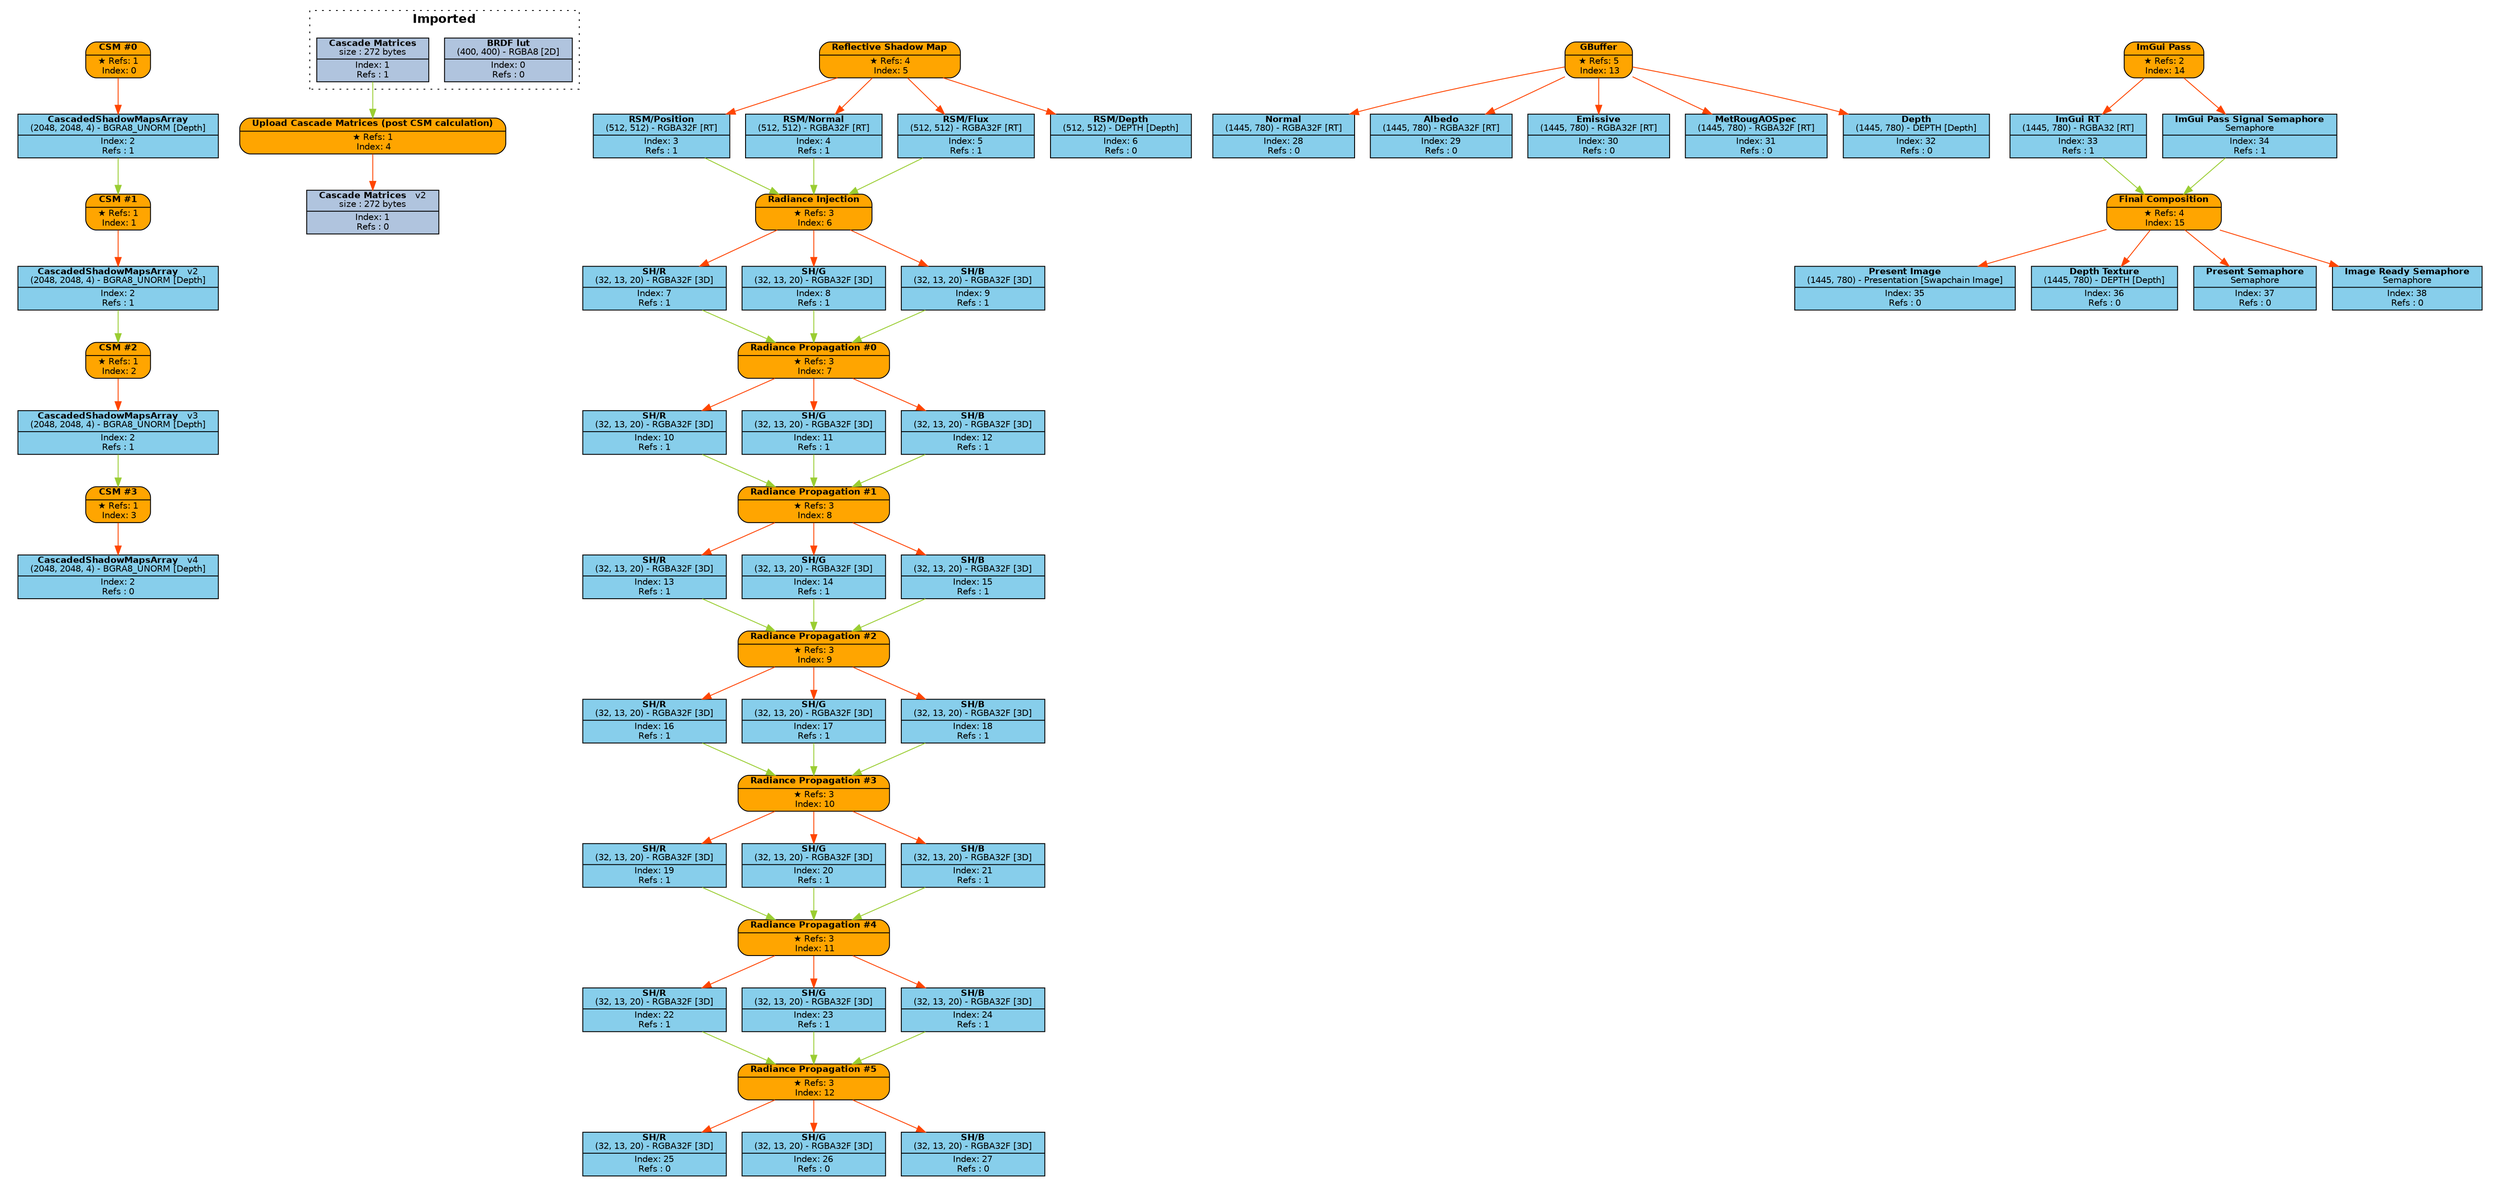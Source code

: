 digraph FrameGraph {
graph [style=invis, rankdir="TB" ordering=out, splines=spline]
node [shape=record, fontname="helvetica", fontsize=10, margin="0.2,0.03"]

P0 [label=<{ {<B>CSM #0</B>} | {&#x2605; Refs: 1<BR/> Index: 0} }> style="rounded,filled", fillcolor=orange]
P1 [label=<{ {<B>CSM #1</B>} | {&#x2605; Refs: 1<BR/> Index: 1} }> style="rounded,filled", fillcolor=orange]
P2 [label=<{ {<B>CSM #2</B>} | {&#x2605; Refs: 1<BR/> Index: 2} }> style="rounded,filled", fillcolor=orange]
P3 [label=<{ {<B>CSM #3</B>} | {&#x2605; Refs: 1<BR/> Index: 3} }> style="rounded,filled", fillcolor=orange]
P4 [label=<{ {<B>Upload Cascade Matrices (post CSM calculation)</B>} | {&#x2605; Refs: 1<BR/> Index: 4} }> style="rounded,filled", fillcolor=orange]
P5 [label=<{ {<B>Reflective Shadow Map</B>} | {&#x2605; Refs: 4<BR/> Index: 5} }> style="rounded,filled", fillcolor=orange]
P6 [label=<{ {<B>Radiance Injection</B>} | {&#x2605; Refs: 3<BR/> Index: 6} }> style="rounded,filled", fillcolor=orange]
P7 [label=<{ {<B>Radiance Propagation #0</B>} | {&#x2605; Refs: 3<BR/> Index: 7} }> style="rounded,filled", fillcolor=orange]
P8 [label=<{ {<B>Radiance Propagation #1</B>} | {&#x2605; Refs: 3<BR/> Index: 8} }> style="rounded,filled", fillcolor=orange]
P9 [label=<{ {<B>Radiance Propagation #2</B>} | {&#x2605; Refs: 3<BR/> Index: 9} }> style="rounded,filled", fillcolor=orange]
P10 [label=<{ {<B>Radiance Propagation #3</B>} | {&#x2605; Refs: 3<BR/> Index: 10} }> style="rounded,filled", fillcolor=orange]
P11 [label=<{ {<B>Radiance Propagation #4</B>} | {&#x2605; Refs: 3<BR/> Index: 11} }> style="rounded,filled", fillcolor=orange]
P12 [label=<{ {<B>Radiance Propagation #5</B>} | {&#x2605; Refs: 3<BR/> Index: 12} }> style="rounded,filled", fillcolor=orange]
P13 [label=<{ {<B>GBuffer</B>} | {&#x2605; Refs: 5<BR/> Index: 13} }> style="rounded,filled", fillcolor=orange]
P14 [label=<{ {<B>ImGui Pass</B>} | {&#x2605; Refs: 2<BR/> Index: 14} }> style="rounded,filled", fillcolor=orange]
P15 [label=<{ {<B>Final Composition</B>} | {&#x2605; Refs: 4<BR/> Index: 15} }> style="rounded,filled", fillcolor=orange]

R0_1 [label=<{ {<B>BRDF lut</B><BR/>(400, 400) - RGBA8 [2D]} | {Index: 0<BR/>Refs : 0} }> style=filled, fillcolor=lightsteelblue]
R1_1 [label=<{ {<B>Cascade Matrices</B><BR/>size : 272 bytes} | {Index: 1<BR/>Refs : 1} }> style=filled, fillcolor=lightsteelblue]
R2_1 [label=<{ {<B>CascadedShadowMapsArray</B><BR/>(2048, 2048, 4) - BGRA8_UNORM [Depth]} | {Index: 2<BR/>Refs : 1} }> style=filled, fillcolor=skyblue]
R2_2 [label=<{ {<B>CascadedShadowMapsArray</B>   <FONT>v2</FONT><BR/>(2048, 2048, 4) - BGRA8_UNORM [Depth]} | {Index: 2<BR/>Refs : 1} }> style=filled, fillcolor=skyblue]
R2_3 [label=<{ {<B>CascadedShadowMapsArray</B>   <FONT>v3</FONT><BR/>(2048, 2048, 4) - BGRA8_UNORM [Depth]} | {Index: 2<BR/>Refs : 1} }> style=filled, fillcolor=skyblue]
R2_4 [label=<{ {<B>CascadedShadowMapsArray</B>   <FONT>v4</FONT><BR/>(2048, 2048, 4) - BGRA8_UNORM [Depth]} | {Index: 2<BR/>Refs : 0} }> style=filled, fillcolor=skyblue]
R1_2 [label=<{ {<B>Cascade Matrices</B>   <FONT>v2</FONT><BR/>size : 272 bytes} | {Index: 1<BR/>Refs : 0} }> style=filled, fillcolor=lightsteelblue]
R3_1 [label=<{ {<B>RSM/Position</B><BR/>(512, 512) - RGBA32F [RT]} | {Index: 3<BR/>Refs : 1} }> style=filled, fillcolor=skyblue]
R4_1 [label=<{ {<B>RSM/Normal</B><BR/>(512, 512) - RGBA32F [RT]} | {Index: 4<BR/>Refs : 1} }> style=filled, fillcolor=skyblue]
R5_1 [label=<{ {<B>RSM/Flux</B><BR/>(512, 512) - RGBA32F [RT]} | {Index: 5<BR/>Refs : 1} }> style=filled, fillcolor=skyblue]
R6_1 [label=<{ {<B>RSM/Depth</B><BR/>(512, 512) - DEPTH [Depth]} | {Index: 6<BR/>Refs : 0} }> style=filled, fillcolor=skyblue]
R7_1 [label=<{ {<B>SH/R</B><BR/>(32, 13, 20) - RGBA32F [3D]} | {Index: 7<BR/>Refs : 1} }> style=filled, fillcolor=skyblue]
R8_1 [label=<{ {<B>SH/G</B><BR/>(32, 13, 20) - RGBA32F [3D]} | {Index: 8<BR/>Refs : 1} }> style=filled, fillcolor=skyblue]
R9_1 [label=<{ {<B>SH/B</B><BR/>(32, 13, 20) - RGBA32F [3D]} | {Index: 9<BR/>Refs : 1} }> style=filled, fillcolor=skyblue]
R10_1 [label=<{ {<B>SH/R</B><BR/>(32, 13, 20) - RGBA32F [3D]} | {Index: 10<BR/>Refs : 1} }> style=filled, fillcolor=skyblue]
R11_1 [label=<{ {<B>SH/G</B><BR/>(32, 13, 20) - RGBA32F [3D]} | {Index: 11<BR/>Refs : 1} }> style=filled, fillcolor=skyblue]
R12_1 [label=<{ {<B>SH/B</B><BR/>(32, 13, 20) - RGBA32F [3D]} | {Index: 12<BR/>Refs : 1} }> style=filled, fillcolor=skyblue]
R13_1 [label=<{ {<B>SH/R</B><BR/>(32, 13, 20) - RGBA32F [3D]} | {Index: 13<BR/>Refs : 1} }> style=filled, fillcolor=skyblue]
R14_1 [label=<{ {<B>SH/G</B><BR/>(32, 13, 20) - RGBA32F [3D]} | {Index: 14<BR/>Refs : 1} }> style=filled, fillcolor=skyblue]
R15_1 [label=<{ {<B>SH/B</B><BR/>(32, 13, 20) - RGBA32F [3D]} | {Index: 15<BR/>Refs : 1} }> style=filled, fillcolor=skyblue]
R16_1 [label=<{ {<B>SH/R</B><BR/>(32, 13, 20) - RGBA32F [3D]} | {Index: 16<BR/>Refs : 1} }> style=filled, fillcolor=skyblue]
R17_1 [label=<{ {<B>SH/G</B><BR/>(32, 13, 20) - RGBA32F [3D]} | {Index: 17<BR/>Refs : 1} }> style=filled, fillcolor=skyblue]
R18_1 [label=<{ {<B>SH/B</B><BR/>(32, 13, 20) - RGBA32F [3D]} | {Index: 18<BR/>Refs : 1} }> style=filled, fillcolor=skyblue]
R19_1 [label=<{ {<B>SH/R</B><BR/>(32, 13, 20) - RGBA32F [3D]} | {Index: 19<BR/>Refs : 1} }> style=filled, fillcolor=skyblue]
R20_1 [label=<{ {<B>SH/G</B><BR/>(32, 13, 20) - RGBA32F [3D]} | {Index: 20<BR/>Refs : 1} }> style=filled, fillcolor=skyblue]
R21_1 [label=<{ {<B>SH/B</B><BR/>(32, 13, 20) - RGBA32F [3D]} | {Index: 21<BR/>Refs : 1} }> style=filled, fillcolor=skyblue]
R22_1 [label=<{ {<B>SH/R</B><BR/>(32, 13, 20) - RGBA32F [3D]} | {Index: 22<BR/>Refs : 1} }> style=filled, fillcolor=skyblue]
R23_1 [label=<{ {<B>SH/G</B><BR/>(32, 13, 20) - RGBA32F [3D]} | {Index: 23<BR/>Refs : 1} }> style=filled, fillcolor=skyblue]
R24_1 [label=<{ {<B>SH/B</B><BR/>(32, 13, 20) - RGBA32F [3D]} | {Index: 24<BR/>Refs : 1} }> style=filled, fillcolor=skyblue]
R25_1 [label=<{ {<B>SH/R</B><BR/>(32, 13, 20) - RGBA32F [3D]} | {Index: 25<BR/>Refs : 0} }> style=filled, fillcolor=skyblue]
R26_1 [label=<{ {<B>SH/G</B><BR/>(32, 13, 20) - RGBA32F [3D]} | {Index: 26<BR/>Refs : 0} }> style=filled, fillcolor=skyblue]
R27_1 [label=<{ {<B>SH/B</B><BR/>(32, 13, 20) - RGBA32F [3D]} | {Index: 27<BR/>Refs : 0} }> style=filled, fillcolor=skyblue]
R28_1 [label=<{ {<B>Normal</B><BR/>(1445, 780) - RGBA32F [RT]} | {Index: 28<BR/>Refs : 0} }> style=filled, fillcolor=skyblue]
R29_1 [label=<{ {<B>Albedo</B><BR/>(1445, 780) - RGBA32F [RT]} | {Index: 29<BR/>Refs : 0} }> style=filled, fillcolor=skyblue]
R30_1 [label=<{ {<B>Emissive</B><BR/>(1445, 780) - RGBA32F [RT]} | {Index: 30<BR/>Refs : 0} }> style=filled, fillcolor=skyblue]
R31_1 [label=<{ {<B>MetRougAOSpec</B><BR/>(1445, 780) - RGBA32F [RT]} | {Index: 31<BR/>Refs : 0} }> style=filled, fillcolor=skyblue]
R32_1 [label=<{ {<B>Depth</B><BR/>(1445, 780) - DEPTH [Depth]} | {Index: 32<BR/>Refs : 0} }> style=filled, fillcolor=skyblue]
R33_1 [label=<{ {<B>ImGui RT</B><BR/>(1445, 780) - RGBA32 [RT]} | {Index: 33<BR/>Refs : 1} }> style=filled, fillcolor=skyblue]
R34_1 [label=<{ {<B>ImGui Pass Signal Semaphore</B><BR/>Semaphore} | {Index: 34<BR/>Refs : 1} }> style=filled, fillcolor=skyblue]
R35_1 [label=<{ {<B>Present Image</B><BR/>(1445, 780) - Presentation [Swapchain Image]} | {Index: 35<BR/>Refs : 0} }> style=filled, fillcolor=skyblue]
R36_1 [label=<{ {<B>Depth Texture</B><BR/>(1445, 780) - DEPTH [Depth]} | {Index: 36<BR/>Refs : 0} }> style=filled, fillcolor=skyblue]
R37_1 [label=<{ {<B>Present Semaphore</B><BR/>Semaphore} | {Index: 37<BR/>Refs : 0} }> style=filled, fillcolor=skyblue]
R38_1 [label=<{ {<B>Image Ready Semaphore</B><BR/>Semaphore} | {Index: 38<BR/>Refs : 0} }> style=filled, fillcolor=skyblue]

P0 -> { R2_1 } [color=orangered]
P1 -> { R2_2 } [color=orangered]
P2 -> { R2_3 } [color=orangered]
P3 -> { R2_4 } [color=orangered]
P4 -> { R1_2 } [color=orangered]
P5 -> { R3_1 R4_1 R5_1 R6_1 } [color=orangered]
P6 -> { R7_1 R8_1 R9_1 } [color=orangered]
P7 -> { R10_1 R11_1 R12_1 } [color=orangered]
P8 -> { R13_1 R14_1 R15_1 } [color=orangered]
P9 -> { R16_1 R17_1 R18_1 } [color=orangered]
P10 -> { R19_1 R20_1 R21_1 } [color=orangered]
P11 -> { R22_1 R23_1 R24_1 } [color=orangered]
P12 -> { R25_1 R26_1 R27_1 } [color=orangered]
P13 -> { R28_1 R29_1 R30_1 R31_1 R32_1 } [color=orangered]
P14 -> { R33_1 R34_1 } [color=orangered]
P15 -> { R35_1 R36_1 R37_1 R38_1 } [color=orangered]

R0_1 -> { } [color=olivedrab3]
R1_1 -> { P4 } [color=olivedrab3]
R2_1 -> { P1 } [color=olivedrab3]
R2_2 -> { P2 } [color=olivedrab3]
R2_3 -> { P3 } [color=olivedrab3]
R2_4 -> { } [color=olivedrab3]
R1_2 -> { } [color=olivedrab3]
R3_1 -> { P6 } [color=olivedrab3]
R4_1 -> { P6 } [color=olivedrab3]
R5_1 -> { P6 } [color=olivedrab3]
R6_1 -> { } [color=olivedrab3]
R7_1 -> { P7 } [color=olivedrab3]
R8_1 -> { P7 } [color=olivedrab3]
R9_1 -> { P7 } [color=olivedrab3]
R10_1 -> { P8 } [color=olivedrab3]
R11_1 -> { P8 } [color=olivedrab3]
R12_1 -> { P8 } [color=olivedrab3]
R13_1 -> { P9 } [color=olivedrab3]
R14_1 -> { P9 } [color=olivedrab3]
R15_1 -> { P9 } [color=olivedrab3]
R16_1 -> { P10 } [color=olivedrab3]
R17_1 -> { P10 } [color=olivedrab3]
R18_1 -> { P10 } [color=olivedrab3]
R19_1 -> { P11 } [color=olivedrab3]
R20_1 -> { P11 } [color=olivedrab3]
R21_1 -> { P11 } [color=olivedrab3]
R22_1 -> { P12 } [color=olivedrab3]
R23_1 -> { P12 } [color=olivedrab3]
R24_1 -> { P12 } [color=olivedrab3]
R25_1 -> { } [color=olivedrab3]
R26_1 -> { } [color=olivedrab3]
R27_1 -> { } [color=olivedrab3]
R28_1 -> { } [color=olivedrab3]
R29_1 -> { } [color=olivedrab3]
R30_1 -> { } [color=olivedrab3]
R31_1 -> { } [color=olivedrab3]
R32_1 -> { } [color=olivedrab3]
R33_1 -> { P15 } [color=olivedrab3]
R34_1 -> { P15 } [color=olivedrab3]
R35_1 -> { } [color=olivedrab3]
R36_1 -> { } [color=olivedrab3]
R37_1 -> { } [color=olivedrab3]
R38_1 -> { } [color=olivedrab3]

subgraph cluster_0 {
P0 R2_1 
}
subgraph cluster_1 {
P1 
}
subgraph cluster_2 {
P2 
}
subgraph cluster_3 {
P3 
}
subgraph cluster_4 {
P4 
}
subgraph cluster_5 {
P5 R3_1 R4_1 R5_1 R6_1 
}
subgraph cluster_6 {
P6 R7_1 R8_1 R9_1 
}
subgraph cluster_7 {
P7 R10_1 R11_1 R12_1 
}
subgraph cluster_8 {
P8 R13_1 R14_1 R15_1 
}
subgraph cluster_9 {
P9 R16_1 R17_1 R18_1 
}
subgraph cluster_10 {
P10 R19_1 R20_1 R21_1 
}
subgraph cluster_11 {
P11 R22_1 R23_1 R24_1 
}
subgraph cluster_12 {
P12 R25_1 R26_1 R27_1 
}
subgraph cluster_13 {
P13 R28_1 R29_1 R30_1 R31_1 R32_1 
}
subgraph cluster_14 {
P14 R33_1 R34_1 
}
subgraph cluster_15 {
P15 R35_1 R36_1 R37_1 R38_1 
}

subgraph cluster_imported_resources {
graph [style=dotted, fontname="helvetica", label=< <B>Imported</B> >]
R0_1 R1_1 
}

}